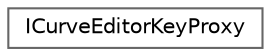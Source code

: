 digraph "Graphical Class Hierarchy"
{
 // INTERACTIVE_SVG=YES
 // LATEX_PDF_SIZE
  bgcolor="transparent";
  edge [fontname=Helvetica,fontsize=10,labelfontname=Helvetica,labelfontsize=10];
  node [fontname=Helvetica,fontsize=10,shape=box,height=0.2,width=0.4];
  rankdir="LR";
  Node0 [id="Node000000",label="ICurveEditorKeyProxy",height=0.2,width=0.4,color="grey40", fillcolor="white", style="filled",URL="$df/d63/classICurveEditorKeyProxy.html",tooltip="Interface that can be implemented by any object passed to a curve editor to use as a key editing prox..."];
}
